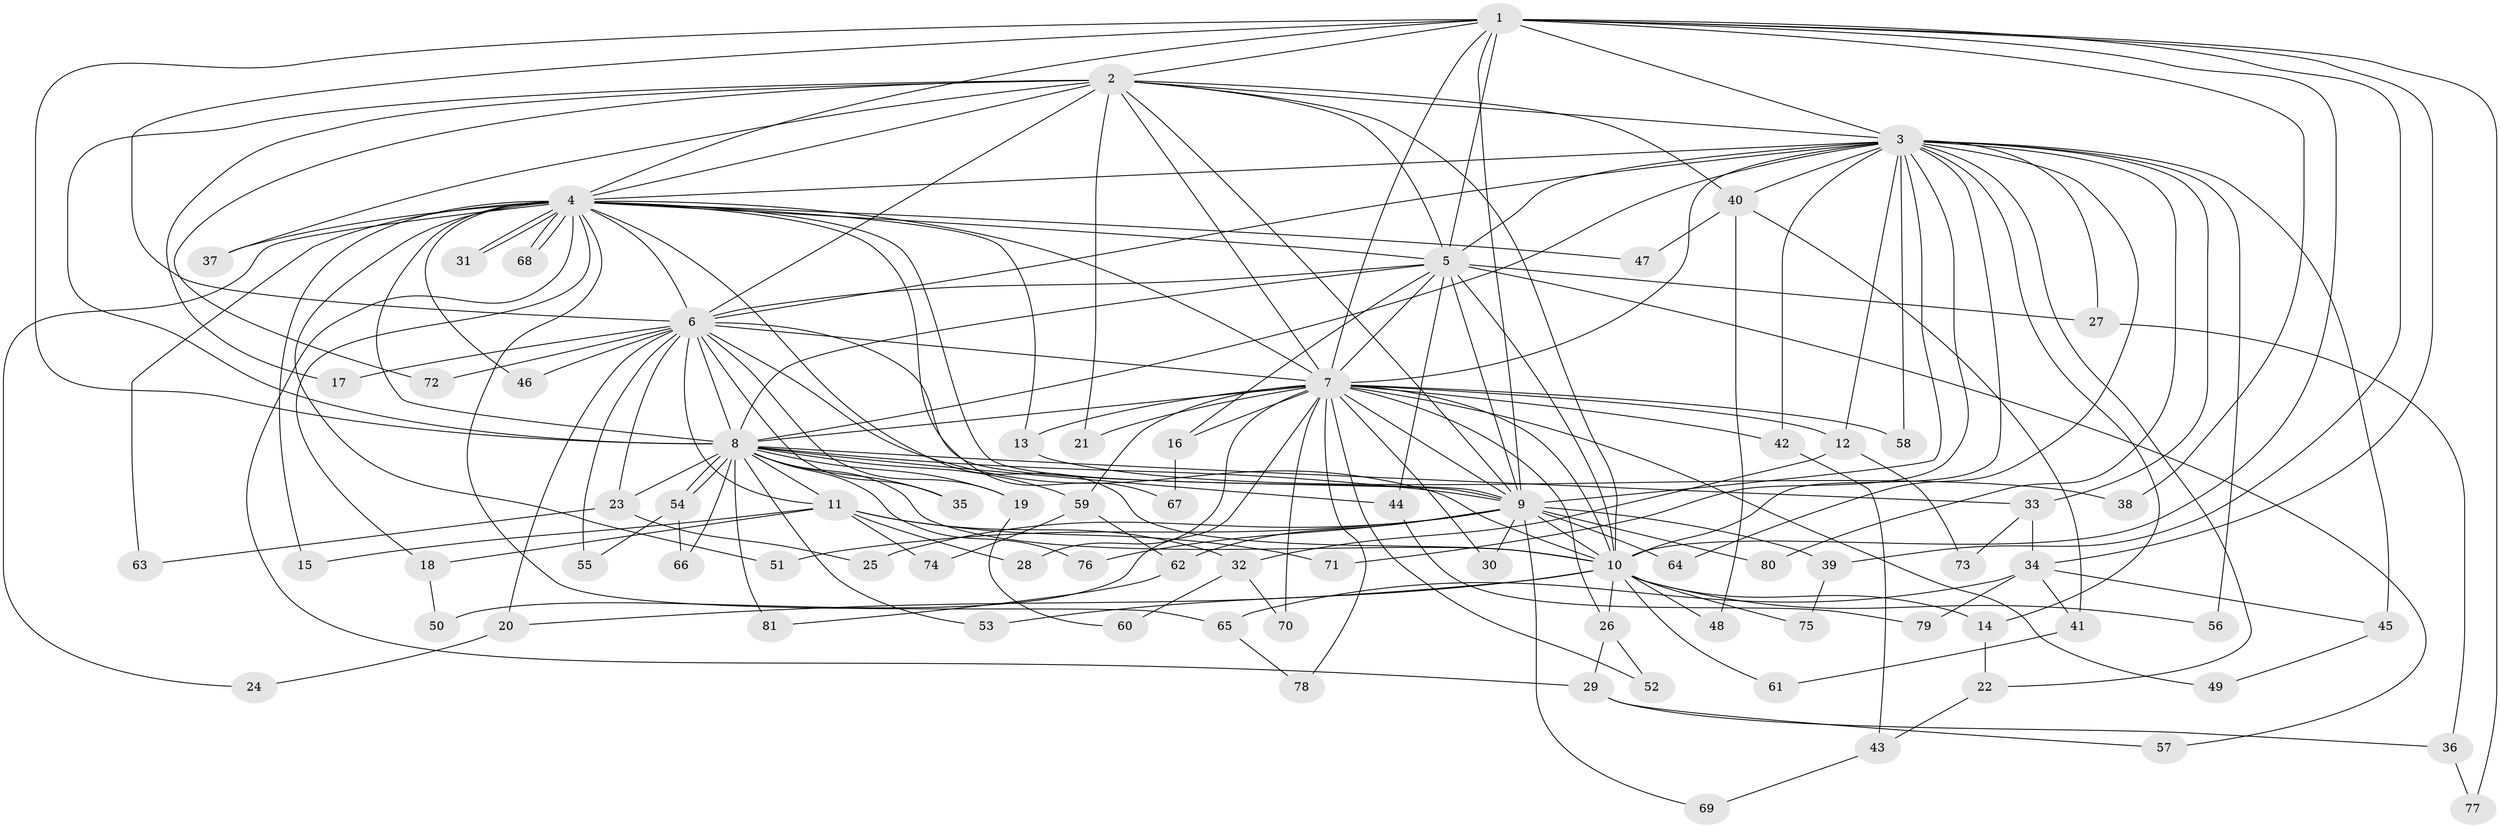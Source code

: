 // coarse degree distribution, {17: 0.04, 12: 0.08, 13: 0.04, 10: 0.12, 15: 0.04, 6: 0.08, 5: 0.2, 3: 0.24, 2: 0.08, 4: 0.08}
// Generated by graph-tools (version 1.1) at 2025/49/03/04/25 22:49:44]
// undirected, 81 vertices, 187 edges
graph export_dot {
  node [color=gray90,style=filled];
  1;
  2;
  3;
  4;
  5;
  6;
  7;
  8;
  9;
  10;
  11;
  12;
  13;
  14;
  15;
  16;
  17;
  18;
  19;
  20;
  21;
  22;
  23;
  24;
  25;
  26;
  27;
  28;
  29;
  30;
  31;
  32;
  33;
  34;
  35;
  36;
  37;
  38;
  39;
  40;
  41;
  42;
  43;
  44;
  45;
  46;
  47;
  48;
  49;
  50;
  51;
  52;
  53;
  54;
  55;
  56;
  57;
  58;
  59;
  60;
  61;
  62;
  63;
  64;
  65;
  66;
  67;
  68;
  69;
  70;
  71;
  72;
  73;
  74;
  75;
  76;
  77;
  78;
  79;
  80;
  81;
  1 -- 2;
  1 -- 3;
  1 -- 4;
  1 -- 5;
  1 -- 6;
  1 -- 7;
  1 -- 8;
  1 -- 9;
  1 -- 10;
  1 -- 34;
  1 -- 38;
  1 -- 39;
  1 -- 77;
  2 -- 3;
  2 -- 4;
  2 -- 5;
  2 -- 6;
  2 -- 7;
  2 -- 8;
  2 -- 9;
  2 -- 10;
  2 -- 17;
  2 -- 21;
  2 -- 37;
  2 -- 40;
  2 -- 72;
  3 -- 4;
  3 -- 5;
  3 -- 6;
  3 -- 7;
  3 -- 8;
  3 -- 9;
  3 -- 10;
  3 -- 12;
  3 -- 14;
  3 -- 22;
  3 -- 27;
  3 -- 33;
  3 -- 40;
  3 -- 42;
  3 -- 45;
  3 -- 56;
  3 -- 58;
  3 -- 64;
  3 -- 71;
  3 -- 80;
  4 -- 5;
  4 -- 6;
  4 -- 7;
  4 -- 8;
  4 -- 9;
  4 -- 10;
  4 -- 13;
  4 -- 15;
  4 -- 18;
  4 -- 24;
  4 -- 29;
  4 -- 31;
  4 -- 31;
  4 -- 37;
  4 -- 46;
  4 -- 47;
  4 -- 51;
  4 -- 63;
  4 -- 65;
  4 -- 67;
  4 -- 68;
  4 -- 68;
  5 -- 6;
  5 -- 7;
  5 -- 8;
  5 -- 9;
  5 -- 10;
  5 -- 16;
  5 -- 27;
  5 -- 44;
  5 -- 57;
  6 -- 7;
  6 -- 8;
  6 -- 9;
  6 -- 10;
  6 -- 11;
  6 -- 17;
  6 -- 19;
  6 -- 20;
  6 -- 23;
  6 -- 35;
  6 -- 46;
  6 -- 55;
  6 -- 72;
  7 -- 8;
  7 -- 9;
  7 -- 10;
  7 -- 12;
  7 -- 13;
  7 -- 16;
  7 -- 21;
  7 -- 26;
  7 -- 28;
  7 -- 30;
  7 -- 42;
  7 -- 49;
  7 -- 50;
  7 -- 52;
  7 -- 58;
  7 -- 59;
  7 -- 70;
  7 -- 78;
  8 -- 9;
  8 -- 10;
  8 -- 11;
  8 -- 19;
  8 -- 23;
  8 -- 33;
  8 -- 35;
  8 -- 44;
  8 -- 53;
  8 -- 54;
  8 -- 54;
  8 -- 59;
  8 -- 66;
  8 -- 76;
  8 -- 81;
  9 -- 10;
  9 -- 25;
  9 -- 30;
  9 -- 39;
  9 -- 51;
  9 -- 62;
  9 -- 64;
  9 -- 69;
  9 -- 76;
  9 -- 80;
  10 -- 14;
  10 -- 20;
  10 -- 26;
  10 -- 48;
  10 -- 53;
  10 -- 56;
  10 -- 61;
  10 -- 75;
  11 -- 15;
  11 -- 18;
  11 -- 28;
  11 -- 32;
  11 -- 71;
  11 -- 74;
  12 -- 32;
  12 -- 73;
  13 -- 38;
  14 -- 22;
  16 -- 67;
  18 -- 50;
  19 -- 60;
  20 -- 24;
  22 -- 43;
  23 -- 25;
  23 -- 63;
  26 -- 29;
  26 -- 52;
  27 -- 36;
  29 -- 36;
  29 -- 57;
  32 -- 60;
  32 -- 70;
  33 -- 34;
  33 -- 73;
  34 -- 41;
  34 -- 45;
  34 -- 65;
  34 -- 79;
  36 -- 77;
  39 -- 75;
  40 -- 41;
  40 -- 47;
  40 -- 48;
  41 -- 61;
  42 -- 43;
  43 -- 69;
  44 -- 79;
  45 -- 49;
  54 -- 55;
  54 -- 66;
  59 -- 62;
  59 -- 74;
  62 -- 81;
  65 -- 78;
}
